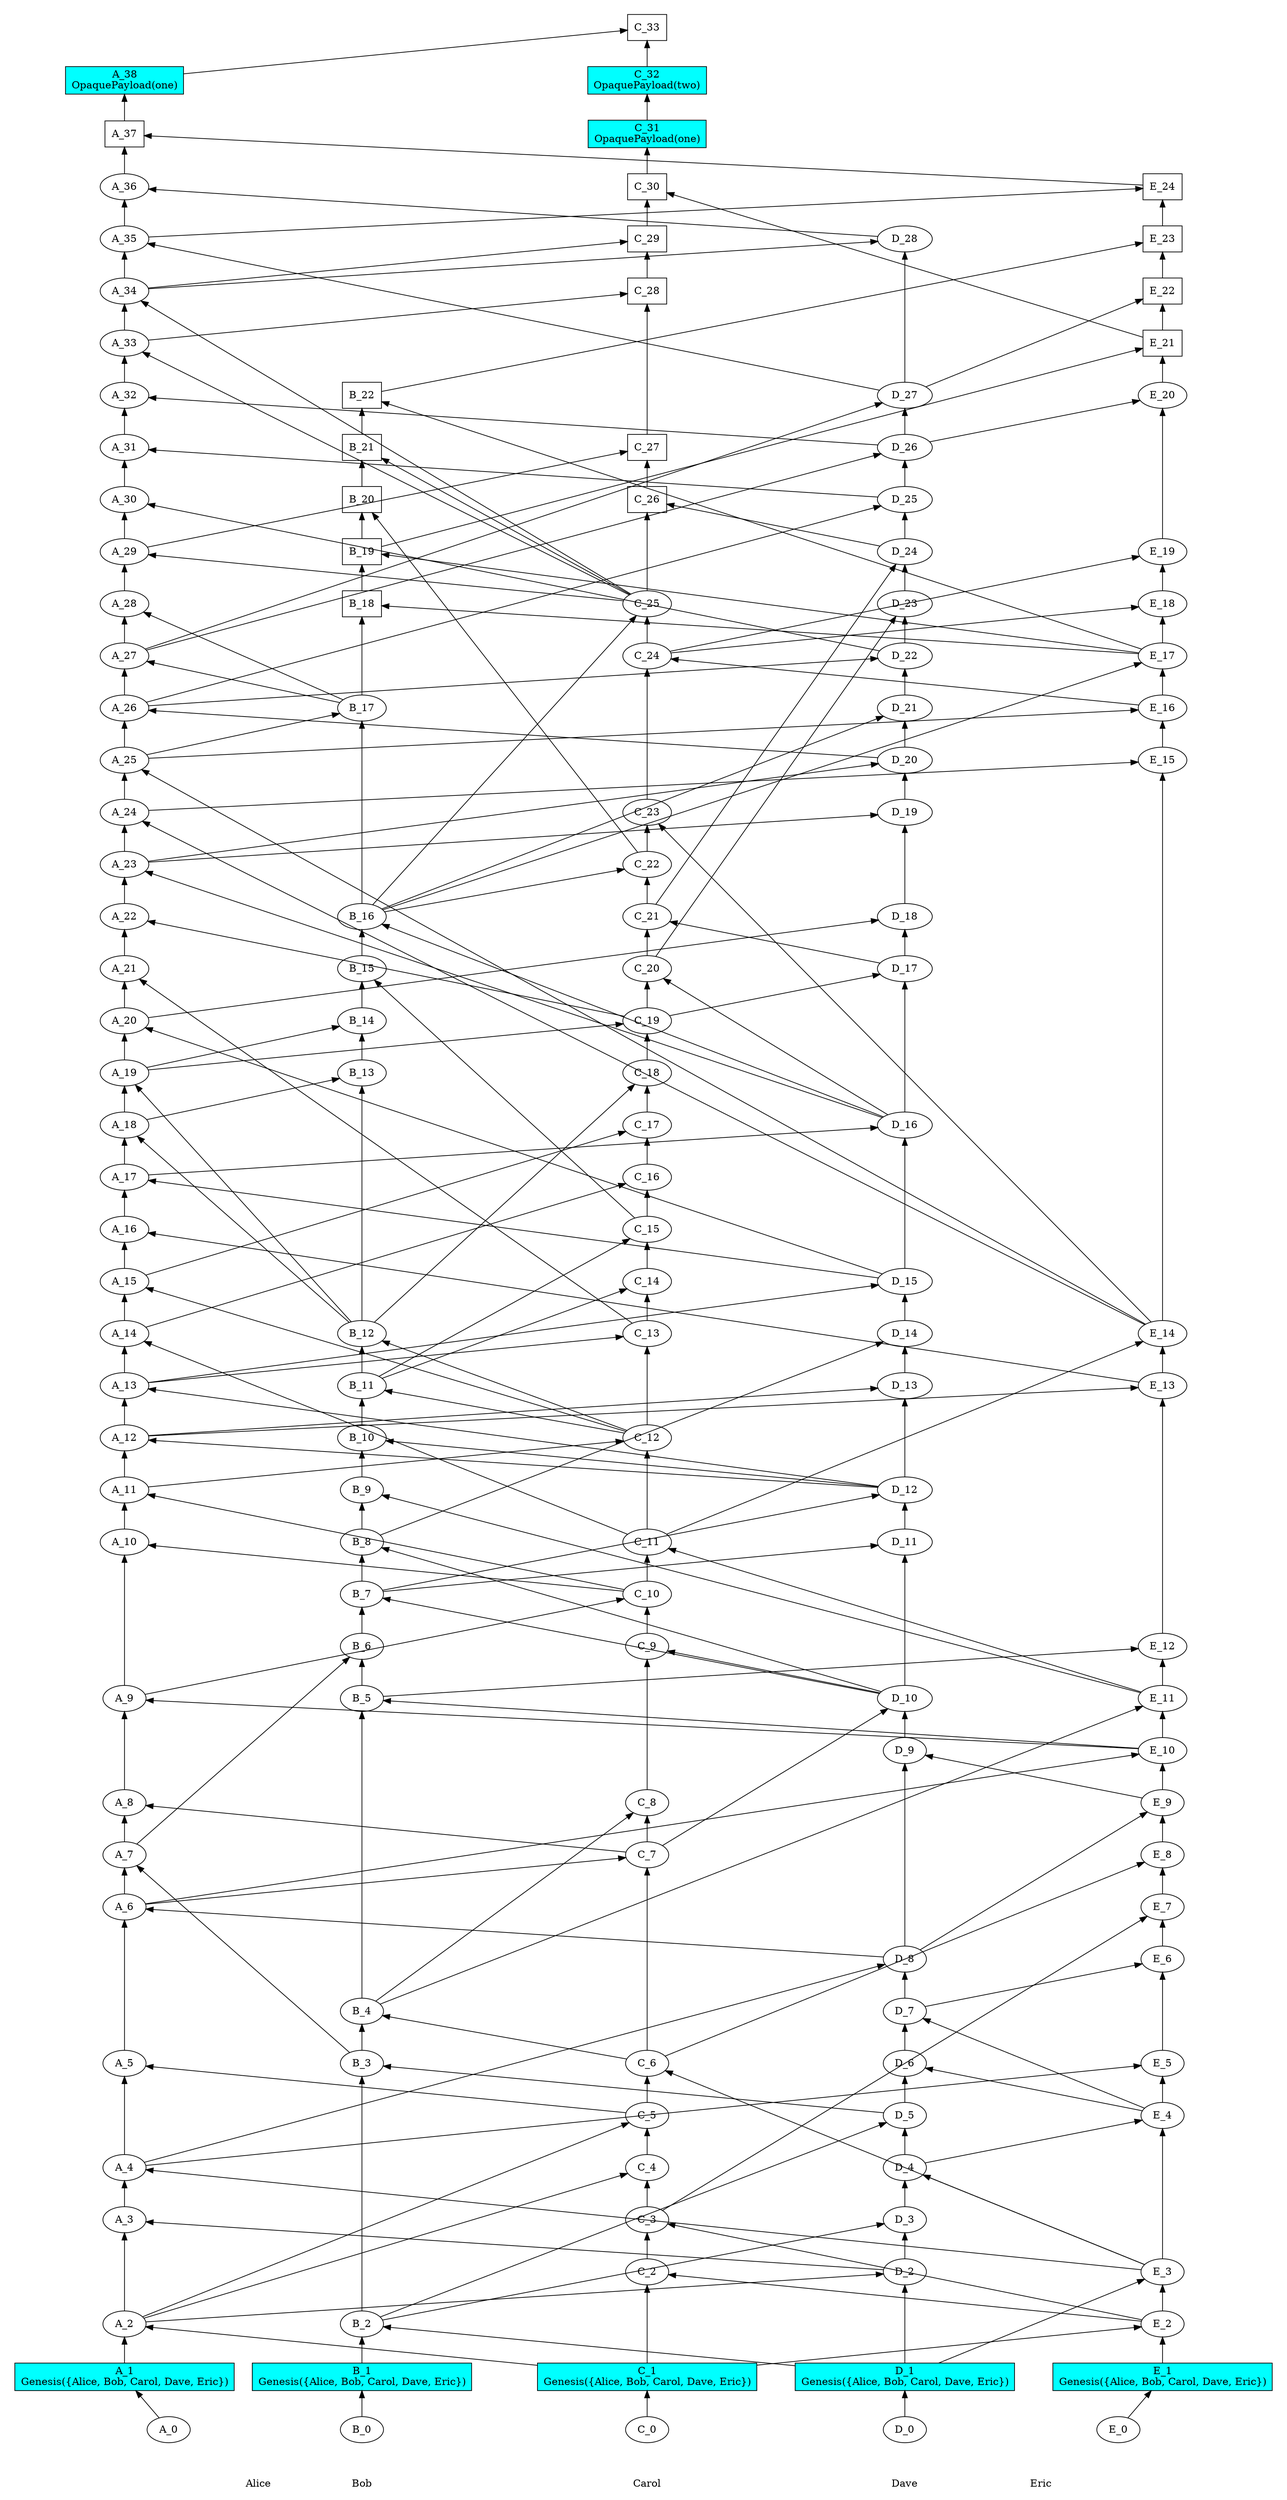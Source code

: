 /// our_id: Carol
/// peer_list: {
///   Alice; PeerState(VOTE|SEND|RECV); peers: {Alice, Bob, Carol, Dave, Eric}
///   Bob; PeerState(VOTE|SEND|RECV); peers: {Alice, Bob, Carol, Dave, Eric}
///   Carol; PeerState(VOTE|SEND|RECV); peers: {}
///   Dave; PeerState(VOTE|SEND|RECV); peers: {Alice, Bob, Carol, Dave, Eric}
///   Eric; PeerState(VOTE|SEND|RECV); peers: {Alice, Bob, Carol, Dave, Eric}
/// }
digraph GossipGraph {
  splines=false
  rankdir=BT

  style=invis
  subgraph cluster_Alice {
    label="Alice"
    "Alice" [style=invis]
    "Alice" -> "A_0" [style=invis]
    "A_0" -> "A_1" [minlen=1]
    "A_1" -> "A_2" [minlen=1]
    "A_2" -> "A_3" [minlen=2]
    "A_3" -> "A_4" [minlen=1]
    "A_4" -> "A_5" [minlen=2]
    "A_5" -> "A_6" [minlen=3]
    "A_6" -> "A_7" [minlen=1]
    "A_7" -> "A_8" [minlen=1]
    "A_8" -> "A_9" [minlen=2]
    "A_9" -> "A_10" [minlen=3]
    "A_10" -> "A_11" [minlen=1]
    "A_11" -> "A_12" [minlen=1]
    "A_12" -> "A_13" [minlen=1]
    "A_13" -> "A_14" [minlen=1]
    "A_14" -> "A_15" [minlen=1]
    "A_15" -> "A_16" [minlen=1]
    "A_16" -> "A_17" [minlen=1]
    "A_17" -> "A_18" [minlen=1]
    "A_18" -> "A_19" [minlen=1]
    "A_19" -> "A_20" [minlen=1]
    "A_20" -> "A_21" [minlen=1]
    "A_21" -> "A_22" [minlen=1]
    "A_22" -> "A_23" [minlen=1]
    "A_23" -> "A_24" [minlen=1]
    "A_24" -> "A_25" [minlen=1]
    "A_25" -> "A_26" [minlen=1]
    "A_26" -> "A_27" [minlen=1]
    "A_27" -> "A_28" [minlen=1]
    "A_28" -> "A_29" [minlen=1]
    "A_29" -> "A_30" [minlen=1]
    "A_30" -> "A_31" [minlen=1]
    "A_31" -> "A_32" [minlen=1]
    "A_32" -> "A_33" [minlen=1]
    "A_33" -> "A_34" [minlen=1]
    "A_34" -> "A_35" [minlen=1]
    "A_35" -> "A_36" [minlen=1]
    "A_36" -> "A_37" [minlen=1]
	"A_37" -> "A_38_0" [minlen=1]
  }
  "C_1" -> "A_2" [constraint=false]
  "D_2" -> "A_3" [constraint=false]
  "E_3" -> "A_4" [constraint=false]
  "C_5" -> "A_5" [constraint=false]
  "D_8" -> "A_6" [constraint=false]
  "B_3" -> "A_7" [constraint=false]
  "C_7" -> "A_8" [constraint=false]
  "E_10" -> "A_9" [constraint=false]
  "C_10" -> "A_10" [constraint=false]
  "C_10" -> "A_11" [constraint=false]
  "D_12" -> "A_12" [constraint=false]
  "D_12" -> "A_13" [constraint=false]
  "C_11" -> "A_14" [constraint=false]
  "C_12" -> "A_15" [constraint=false]
  "E_13" -> "A_16" [constraint=false]
  "D_15" -> "A_17" [constraint=false]
  "B_12" -> "A_18" [constraint=false]
  "B_12" -> "A_19" [constraint=false]
  "D_15" -> "A_20" [constraint=false]
  "C_13" -> "A_21" [constraint=false]
  "C_19" -> "A_22" [constraint=false]
  "D_16" -> "A_23" [constraint=false]
  "E_14" -> "A_24" [constraint=false]
  "E_14" -> "A_25" [constraint=false]
  "D_20" -> "A_26" [constraint=false]
  "B_17" -> "A_27" [constraint=false]
  "B_17" -> "A_28" [constraint=false]
  "C_25" -> "A_29" [constraint=false]
  "D_22" -> "A_30" [constraint=false]
  "D_25" -> "A_31" [constraint=false]
  "D_26" -> "A_32" [constraint=false]
  "C_25" -> "A_33" [constraint=false]
  "C_25" -> "A_34" [constraint=false]
  "D_27" -> "A_35" [constraint=false]
  "D_28" -> "A_36" [constraint=false]
  "E_24" -> "A_37" [constraint=false]

  style=invis
  subgraph cluster_Bob {
    label="Bob"
    "Bob" [style=invis]
    "Bob" -> "B_0" [style=invis]
    "B_0" -> "B_1" [minlen=1]
    "B_1" -> "B_2" [minlen=1]
    "B_2" -> "B_3" [minlen=5]
    "B_3" -> "B_4" [minlen=1]
    "B_4" -> "B_5" [minlen=6]
    "B_5" -> "B_6" [minlen=1]
    "B_6" -> "B_7" [minlen=1]
    "B_7" -> "B_8" [minlen=1]
    "B_8" -> "B_9" [minlen=1]
    "B_9" -> "B_10" [minlen=1]
    "B_10" -> "B_11" [minlen=1]
    "B_11" -> "B_12" [minlen=1]
    "B_12" -> "B_13" [minlen=5]
    "B_13" -> "B_14" [minlen=1]
    "B_14" -> "B_15" [minlen=1]
    "B_15" -> "B_16" [minlen=1]
    "B_16" -> "B_17" [minlen=4]
    "B_17" -> "B_18" [minlen=2]
    "B_18" -> "B_19" [minlen=1]
    "B_19" -> "B_20" [minlen=1]
    "B_20" -> "B_21" [minlen=1]
    "B_21" -> "B_22" [minlen=1]
  }
  "D_1" -> "B_2" [constraint=false]
  "D_5" -> "B_3" [constraint=false]
  "C_6" -> "B_4" [constraint=false]
  "E_10" -> "B_5" [constraint=false]
  "A_7" -> "B_6" [constraint=false]
  "D_10" -> "B_7" [constraint=false]
  "D_10" -> "B_8" [constraint=false]
  "E_11" -> "B_9" [constraint=false]
  "D_12" -> "B_10" [constraint=false]
  "C_12" -> "B_11" [constraint=false]
  "C_12" -> "B_12" [constraint=false]
  "A_18" -> "B_13" [constraint=false]
  "A_19" -> "B_14" [constraint=false]
  "C_15" -> "B_15" [constraint=false]
  "D_16" -> "B_16" [constraint=false]
  "A_25" -> "B_17" [constraint=false]
  "E_17" -> "B_18" [constraint=false]
  "E_17" -> "B_19" [constraint=false]
  "C_22" -> "B_20" [constraint=false]
  "C_25" -> "B_21" [constraint=false]
  "E_17" -> "B_22" [constraint=false]

  style=invis
  subgraph cluster_Carol {
    label="Carol"
    "Carol" [style=invis]
    "Carol" -> "C_0" [style=invis]
    "C_0" -> "C_1" [minlen=1]
    "C_1" -> "C_2" [minlen=2]
    "C_2" -> "C_3" [minlen=1]
    "C_3" -> "C_4" [minlen=1]
    "C_4" -> "C_5" [minlen=1]
    "C_5" -> "C_6" [minlen=1]
    "C_6" -> "C_7" [minlen=4]
    "C_7" -> "C_8" [minlen=1]
    "C_8" -> "C_9" [minlen=3]
    "C_9" -> "C_10" [minlen=1]
    "C_10" -> "C_11" [minlen=1]
    "C_11" -> "C_12" [minlen=2]
    "C_12" -> "C_13" [minlen=2]
    "C_13" -> "C_14" [minlen=1]
    "C_14" -> "C_15" [minlen=1]
    "C_15" -> "C_16" [minlen=1]
    "C_16" -> "C_17" [minlen=1]
    "C_17" -> "C_18" [minlen=1]
    "C_18" -> "C_19" [minlen=1]
    "C_19" -> "C_20" [minlen=1]
    "C_20" -> "C_21" [minlen=1]
    "C_21" -> "C_22" [minlen=1]
    "C_22" -> "C_23" [minlen=1]
    "C_23" -> "C_24" [minlen=3]
    "C_24" -> "C_25" [minlen=1]
    "C_25" -> "C_26" [minlen=2]
    "C_26" -> "C_27" [minlen=1]
    "C_27" -> "C_28" [minlen=3]
    "C_28" -> "C_29" [minlen=1]
    "C_29" -> "C_30" [minlen=1]
    "C_30" -> "C_31" [minlen=1]
    "C_31" -> "C_32" [minlen=1]
    "C_32" -> "C_33" [minlen=1]
  }
  "E_2" -> "C_2" [constraint=false]
  "E_2" -> "C_3" [constraint=false]
  "A_2" -> "C_4" [constraint=false]
  "A_2" -> "C_5" [constraint=false]
  "E_3" -> "C_6" [constraint=false]
  "A_6" -> "C_7" [constraint=false]
  "B_4" -> "C_8" [constraint=false]
  "D_10" -> "C_9" [constraint=false]
  "A_9" -> "C_10" [constraint=false]
  "E_11" -> "C_11" [constraint=false]
  "A_11" -> "C_12" [constraint=false]
  "A_13" -> "C_13" [constraint=false]
  "B_11" -> "C_14" [constraint=false]
  "B_11" -> "C_15" [constraint=false]
  "A_14" -> "C_16" [constraint=false]
  "A_15" -> "C_17" [constraint=false]
  "B_12" -> "C_18" [constraint=false]
  "A_19" -> "C_19" [constraint=false]
  "D_16" -> "C_20" [constraint=false]
  "D_17" -> "C_21" [constraint=false]
  "B_16" -> "C_22" [constraint=false]
  "E_14" -> "C_23" [constraint=false]
  "E_16" -> "C_24" [constraint=false]
  "B_16" -> "C_25" [constraint=false]
  "D_24" -> "C_26" [constraint=false]
  "A_29" -> "C_27" [constraint=false]
  "A_33" -> "C_28" [constraint=false]
  "A_34" -> "C_29" [constraint=false]
  "E_21" -> "C_30" [constraint=false]
  "A_38_0" -> "C_33" [constraint=false]

  style=invis
  subgraph cluster_Dave {
    label="Dave"
    "Dave" [style=invis]
    "Dave" -> "D_0" [style=invis]
    "D_0" -> "D_1" [minlen=1]
    "D_1" -> "D_2" [minlen=2]
    "D_2" -> "D_3" [minlen=1]
    "D_3" -> "D_4" [minlen=1]
    "D_4" -> "D_5" [minlen=1]
    "D_5" -> "D_6" [minlen=1]
    "D_6" -> "D_7" [minlen=1]
    "D_7" -> "D_8" [minlen=1]
    "D_8" -> "D_9" [minlen=4]
    "D_9" -> "D_10" [minlen=1]
    "D_10" -> "D_11" [minlen=3]
    "D_11" -> "D_12" [minlen=1]
    "D_12" -> "D_13" [minlen=2]
    "D_13" -> "D_14" [minlen=1]
    "D_14" -> "D_15" [minlen=1]
    "D_15" -> "D_16" [minlen=3]
    "D_16" -> "D_17" [minlen=3]
    "D_17" -> "D_18" [minlen=1]
    "D_18" -> "D_19" [minlen=2]
    "D_19" -> "D_20" [minlen=1]
    "D_20" -> "D_21" [minlen=1]
    "D_21" -> "D_22" [minlen=1]
    "D_22" -> "D_23" [minlen=1]
    "D_23" -> "D_24" [minlen=1]
    "D_24" -> "D_25" [minlen=1]
    "D_25" -> "D_26" [minlen=1]
    "D_26" -> "D_27" [minlen=1]
    "D_27" -> "D_28" [minlen=3]
  }
  "A_2" -> "D_2" [constraint=false]
  "B_2" -> "D_3" [constraint=false]
  "E_3" -> "D_4" [constraint=false]
  "B_2" -> "D_5" [constraint=false]
  "E_4" -> "D_6" [constraint=false]
  "E_4" -> "D_7" [constraint=false]
  "A_4" -> "D_8" [constraint=false]
  "E_9" -> "D_9" [constraint=false]
  "C_7" -> "D_10" [constraint=false]
  "B_7" -> "D_11" [constraint=false]
  "B_7" -> "D_12" [constraint=false]
  "A_12" -> "D_13" [constraint=false]
  "B_8" -> "D_14" [constraint=false]
  "A_13" -> "D_15" [constraint=false]
  "A_17" -> "D_16" [constraint=false]
  "C_19" -> "D_17" [constraint=false]
  "A_20" -> "D_18" [constraint=false]
  "A_23" -> "D_19" [constraint=false]
  "A_23" -> "D_20" [constraint=false]
  "B_16" -> "D_21" [constraint=false]
  "A_26" -> "D_22" [constraint=false]
  "C_20" -> "D_23" [constraint=false]
  "C_21" -> "D_24" [constraint=false]
  "A_26" -> "D_25" [constraint=false]
  "A_27" -> "D_26" [constraint=false]
  "A_27" -> "D_27" [constraint=false]
  "A_34" -> "D_28" [constraint=false]

  style=invis
  subgraph cluster_Eric {
    label="Eric"
    "Eric" [style=invis]
    "Eric" -> "E_0" [style=invis]
    "E_0" -> "E_1" [minlen=1]
    "E_1" -> "E_2" [minlen=1]
    "E_2" -> "E_3" [minlen=1]
    "E_3" -> "E_4" [minlen=3]
    "E_4" -> "E_5" [minlen=1]
    "E_5" -> "E_6" [minlen=2]
    "E_6" -> "E_7" [minlen=1]
    "E_7" -> "E_8" [minlen=1]
    "E_8" -> "E_9" [minlen=1]
    "E_9" -> "E_10" [minlen=1]
    "E_10" -> "E_11" [minlen=1]
    "E_11" -> "E_12" [minlen=1]
    "E_12" -> "E_13" [minlen=5]
    "E_13" -> "E_14" [minlen=1]
    "E_14" -> "E_15" [minlen=11]
    "E_15" -> "E_16" [minlen=1]
    "E_16" -> "E_17" [minlen=1]
    "E_17" -> "E_18" [minlen=1]
    "E_18" -> "E_19" [minlen=1]
    "E_19" -> "E_20" [minlen=3]
    "E_20" -> "E_21" [minlen=1]
    "E_21" -> "E_22" [minlen=1]
    "E_22" -> "E_23" [minlen=1]
    "E_23" -> "E_24" [minlen=1]
  }
  "C_1" -> "E_2" [constraint=false]
  "D_1" -> "E_3" [constraint=false]
  "D_4" -> "E_4" [constraint=false]
  "A_4" -> "E_5" [constraint=false]
  "D_7" -> "E_6" [constraint=false]
  "C_3" -> "E_7" [constraint=false]
  "C_6" -> "E_8" [constraint=false]
  "D_8" -> "E_9" [constraint=false]
  "A_6" -> "E_10" [constraint=false]
  "B_4" -> "E_11" [constraint=false]
  "B_5" -> "E_12" [constraint=false]
  "A_12" -> "E_13" [constraint=false]
  "C_11" -> "E_14" [constraint=false]
  "A_24" -> "E_15" [constraint=false]
  "A_25" -> "E_16" [constraint=false]
  "B_16" -> "E_17" [constraint=false]
  "C_24" -> "E_18" [constraint=false]
  "C_24" -> "E_19" [constraint=false]
  "D_26" -> "E_20" [constraint=false]
  "B_19" -> "E_21" [constraint=false]
  "D_27" -> "E_22" [constraint=false]
  "B_22" -> "E_23" [constraint=false]
  "A_35" -> "E_24" [constraint=false]

  {
    rank=same
    "Alice" [style=filled, color=white]
    "Bob" [style=filled, color=white]
    "Carol" [style=filled, color=white]
    "Dave" [style=filled, color=white]
    "Eric" [style=filled, color=white]
  }
  "Alice" -> "Bob" -> "Carol" -> "Dave" -> "Eric" [style=invis]

/// ===== details of events =====
  "A_0" [fillcolor=white, label=<<table border="0" cellborder="0" cellpadding="0" cellspacing="0">
<tr><td colspan="6">A_0</td></tr>
</table>>]
/// cause: Initial
/// last_ancestors: {Alice: 0}

  "A_1" [style=filled, fillcolor=cyan, shape=rectangle, label=<<table border="0" cellborder="0" cellpadding="0" cellspacing="0">
<tr><td colspan="6">A_1</td></tr>
<tr><td colspan="6">Genesis({Alice, Bob, Carol, Dave, Eric})</td></tr>
</table>>]
/// cause: Observation(Genesis({Alice, Bob, Carol, Dave, Eric}))
/// last_ancestors: {Alice: 1}

  "A_2" [fillcolor=white, label=<<table border="0" cellborder="0" cellpadding="0" cellspacing="0">
<tr><td colspan="6">A_2</td></tr>
</table>>]
/// cause: Request
/// last_ancestors: {Alice: 2, Carol: 1}

  "A_3" [fillcolor=white, label=<<table border="0" cellborder="0" cellpadding="0" cellspacing="0">
<tr><td colspan="6">A_3</td></tr>
</table>>]
/// cause: Response
/// last_ancestors: {Alice: 3, Carol: 1, Dave: 2}

  "A_4" [fillcolor=white, label=<<table border="0" cellborder="0" cellpadding="0" cellspacing="0">
<tr><td colspan="6">A_4</td></tr>
</table>>]
/// cause: Request
/// last_ancestors: {Alice: 4, Carol: 1, Dave: 2, Eric: 3}

  "A_5" [fillcolor=white, label=<<table border="0" cellborder="0" cellpadding="0" cellspacing="0">
<tr><td colspan="6">A_5</td></tr>
</table>>]
/// cause: Response
/// last_ancestors: {Alice: 5, Carol: 5, Dave: 2, Eric: 3}

  "A_6" [fillcolor=white, label=<<table border="0" cellborder="0" cellpadding="0" cellspacing="0">
<tr><td colspan="6">A_6</td></tr>
</table>>]
/// cause: Response
/// last_ancestors: {Alice: 6, Bob: 2, Carol: 5, Dave: 8, Eric: 4}

  "A_7" [fillcolor=white, label=<<table border="0" cellborder="0" cellpadding="0" cellspacing="0">
<tr><td colspan="6">A_7</td></tr>
</table>>]
/// cause: Request
/// last_ancestors: {Alice: 7, Bob: 3, Carol: 5, Dave: 8, Eric: 4}

  "A_8" [fillcolor=white, label=<<table border="0" cellborder="0" cellpadding="0" cellspacing="0">
<tr><td colspan="6">A_8</td></tr>
</table>>]
/// cause: Response
/// last_ancestors: {Alice: 8, Bob: 3, Carol: 7, Dave: 8, Eric: 4}

  "A_9" [fillcolor=white, label=<<table border="0" cellborder="0" cellpadding="0" cellspacing="0">
<tr><td colspan="6">A_9</td></tr>
</table>>]
/// cause: Response
/// last_ancestors: {Alice: 9, Bob: 3, Carol: 7, Dave: 8, Eric: 10}

  "A_10" [fillcolor=white, label=<<table border="0" cellborder="0" cellpadding="0" cellspacing="0">
<tr><td colspan="6">A_10</td></tr>
</table>>]
/// cause: Response
/// last_ancestors: {Alice: 10, Bob: 4, Carol: 10, Dave: 10, Eric: 10}

  "A_11" [fillcolor=white, label=<<table border="0" cellborder="0" cellpadding="0" cellspacing="0">
<tr><td colspan="6">A_11</td></tr>
</table>>]
/// cause: Request
/// last_ancestors: {Alice: 11, Bob: 4, Carol: 10, Dave: 10, Eric: 10}

  "A_12" [fillcolor=white, label=<<table border="0" cellborder="0" cellpadding="0" cellspacing="0">
<tr><td colspan="6">A_12</td></tr>
</table>>]
/// cause: Request
/// last_ancestors: {Alice: 12, Bob: 7, Carol: 10, Dave: 12, Eric: 10}

  "A_13" [fillcolor=white, label=<<table border="0" cellborder="0" cellpadding="0" cellspacing="0">
<tr><td colspan="6">A_13</td></tr>
</table>>]
/// cause: Request
/// last_ancestors: {Alice: 13, Bob: 7, Carol: 10, Dave: 12, Eric: 10}

  "A_14" [fillcolor=white, label=<<table border="0" cellborder="0" cellpadding="0" cellspacing="0">
<tr><td colspan="6">A_14</td></tr>
</table>>]
/// cause: Request
/// last_ancestors: {Alice: 14, Bob: 7, Carol: 11, Dave: 12, Eric: 11}

  "A_15" [fillcolor=white, label=<<table border="0" cellborder="0" cellpadding="0" cellspacing="0">
<tr><td colspan="6">A_15</td></tr>
</table>>]
/// cause: Request
/// last_ancestors: {Alice: 15, Bob: 7, Carol: 12, Dave: 12, Eric: 11}

  "A_16" [fillcolor=white, label=<<table border="0" cellborder="0" cellpadding="0" cellspacing="0">
<tr><td colspan="6">A_16</td></tr>
</table>>]
/// cause: Response
/// last_ancestors: {Alice: 16, Bob: 7, Carol: 12, Dave: 12, Eric: 13}

  "A_17" [fillcolor=white, label=<<table border="0" cellborder="0" cellpadding="0" cellspacing="0">
<tr><td colspan="6">A_17</td></tr>
</table>>]
/// cause: Request
/// last_ancestors: {Alice: 17, Bob: 8, Carol: 12, Dave: 15, Eric: 13}

  "A_18" [fillcolor=white, label=<<table border="0" cellborder="0" cellpadding="0" cellspacing="0">
<tr><td colspan="6">A_18</td></tr>
</table>>]
/// cause: Request
/// last_ancestors: {Alice: 18, Bob: 12, Carol: 12, Dave: 15, Eric: 13}

  "A_19" [fillcolor=white, label=<<table border="0" cellborder="0" cellpadding="0" cellspacing="0">
<tr><td colspan="6">A_19</td></tr>
</table>>]
/// cause: Request
/// last_ancestors: {Alice: 19, Bob: 12, Carol: 12, Dave: 15, Eric: 13}

  "A_20" [fillcolor=white, label=<<table border="0" cellborder="0" cellpadding="0" cellspacing="0">
<tr><td colspan="6">A_20</td></tr>
</table>>]
/// cause: Request
/// last_ancestors: {Alice: 20, Bob: 12, Carol: 12, Dave: 15, Eric: 13}

  "A_21" [fillcolor=white, label=<<table border="0" cellborder="0" cellpadding="0" cellspacing="0">
<tr><td colspan="6">A_21</td></tr>
</table>>]
/// cause: Response
/// last_ancestors: {Alice: 21, Bob: 12, Carol: 13, Dave: 15, Eric: 13}

  "A_22" [fillcolor=white, label=<<table border="0" cellborder="0" cellpadding="0" cellspacing="0">
<tr><td colspan="6">A_22</td></tr>
</table>>]
/// cause: Response
/// last_ancestors: {Alice: 22, Bob: 12, Carol: 19, Dave: 15, Eric: 13}

  "A_23" [fillcolor=white, label=<<table border="0" cellborder="0" cellpadding="0" cellspacing="0">
<tr><td colspan="6">A_23</td></tr>
</table>>]
/// cause: Request
/// last_ancestors: {Alice: 23, Bob: 12, Carol: 19, Dave: 16, Eric: 13}

  "A_24" [fillcolor=white, label=<<table border="0" cellborder="0" cellpadding="0" cellspacing="0">
<tr><td colspan="6">A_24</td></tr>
</table>>]
/// cause: Request
/// last_ancestors: {Alice: 24, Bob: 12, Carol: 19, Dave: 16, Eric: 14}

  "A_25" [fillcolor=white, label=<<table border="0" cellborder="0" cellpadding="0" cellspacing="0">
<tr><td colspan="6">A_25</td></tr>
</table>>]
/// cause: Request
/// last_ancestors: {Alice: 25, Bob: 12, Carol: 19, Dave: 16, Eric: 14}

  "A_26" [fillcolor=white, label=<<table border="0" cellborder="0" cellpadding="0" cellspacing="0">
<tr><td colspan="6">A_26</td></tr>
</table>>]
/// cause: Response
/// last_ancestors: {Alice: 26, Bob: 12, Carol: 19, Dave: 20, Eric: 14}

  "A_27" [fillcolor=white, label=<<table border="0" cellborder="0" cellpadding="0" cellspacing="0">
<tr><td colspan="6">A_27</td></tr>
</table>>]
/// cause: Response
/// last_ancestors: {Alice: 27, Bob: 17, Carol: 19, Dave: 20, Eric: 14}

  "A_28" [fillcolor=white, label=<<table border="0" cellborder="0" cellpadding="0" cellspacing="0">
<tr><td colspan="6">A_28</td></tr>
</table>>]
/// cause: Request
/// last_ancestors: {Alice: 28, Bob: 17, Carol: 19, Dave: 20, Eric: 14}

  "A_29" [fillcolor=white, label=<<table border="0" cellborder="0" cellpadding="0" cellspacing="0">
<tr><td colspan="6">A_29</td></tr>
</table>>]
/// cause: Request
/// last_ancestors: {Alice: 29, Bob: 17, Carol: 25, Dave: 20, Eric: 16}

  "A_30" [fillcolor=white, label=<<table border="0" cellborder="0" cellpadding="0" cellspacing="0">
<tr><td colspan="6">A_30</td></tr>
</table>>]
/// cause: Response
/// last_ancestors: {Alice: 30, Bob: 17, Carol: 25, Dave: 22, Eric: 16}

  "A_31" [fillcolor=white, label=<<table border="0" cellborder="0" cellpadding="0" cellspacing="0">
<tr><td colspan="6">A_31</td></tr>
</table>>]
/// cause: Response
/// last_ancestors: {Alice: 31, Bob: 17, Carol: 25, Dave: 25, Eric: 16}

  "A_32" [fillcolor=white, label=<<table border="0" cellborder="0" cellpadding="0" cellspacing="0">
<tr><td colspan="6">A_32</td></tr>
</table>>]
/// cause: Response
/// last_ancestors: {Alice: 32, Bob: 17, Carol: 25, Dave: 26, Eric: 16}

  "A_33" [fillcolor=white, label=<<table border="0" cellborder="0" cellpadding="0" cellspacing="0">
<tr><td colspan="6">A_33</td></tr>
</table>>]
/// cause: Request
/// last_ancestors: {Alice: 33, Bob: 17, Carol: 25, Dave: 26, Eric: 16}

  "A_34" [fillcolor=white, label=<<table border="0" cellborder="0" cellpadding="0" cellspacing="0">
<tr><td colspan="6">A_34</td></tr>
</table>>]
/// cause: Request
/// last_ancestors: {Alice: 34, Bob: 17, Carol: 25, Dave: 26, Eric: 16}

  "A_35" [fillcolor=white, label=<<table border="0" cellborder="0" cellpadding="0" cellspacing="0">
<tr><td colspan="6">A_35</td></tr>
</table>>]
/// cause: Response
/// last_ancestors: {Alice: 35, Bob: 17, Carol: 25, Dave: 27, Eric: 16}

  "A_36" [fillcolor=white, label=<<table border="0" cellborder="0" cellpadding="0" cellspacing="0">
<tr><td colspan="6">A_36</td></tr>
</table>>]
/// cause: Response
/// last_ancestors: {Alice: 36, Bob: 17, Carol: 25, Dave: 28, Eric: 16}

  "A_37" [fillcolor=white, shape=rectangle, label=<<table border="0" cellborder="0" cellpadding="0" cellspacing="0">
<tr><td colspan="6">A_37</td></tr>
</table>>]
/// cause: Response
/// last_ancestors: {Alice: 37, Bob: 22, Carol: 25, Dave: 28, Eric: 24}

  "A_38_0" [style=filled, fillcolor=cyan, shape=rectangle, label=<<table border="0" cellborder="0" cellpadding="0" cellspacing="0">
<tr><td colspan="6">A_38</td></tr>
<tr><td colspan="6">OpaquePayload(one)</td></tr>
</table>>]
/// cause: Observation(OpaquePayload(one))
/// last_ancestors: {Alice: 38, Bob: 22, Carol: 25, Dave: 28, Eric: 24}

  "B_0" [fillcolor=white, label=<<table border="0" cellborder="0" cellpadding="0" cellspacing="0">
<tr><td colspan="6">B_0</td></tr>
</table>>]
/// cause: Initial
/// last_ancestors: {Bob: 0}

  "B_1" [style=filled, fillcolor=cyan, shape=rectangle, label=<<table border="0" cellborder="0" cellpadding="0" cellspacing="0">
<tr><td colspan="6">B_1</td></tr>
<tr><td colspan="6">Genesis({Alice, Bob, Carol, Dave, Eric})</td></tr>
</table>>]
/// cause: Observation(Genesis({Alice, Bob, Carol, Dave, Eric}))
/// last_ancestors: {Bob: 1}

  "B_2" [fillcolor=white, label=<<table border="0" cellborder="0" cellpadding="0" cellspacing="0">
<tr><td colspan="6">B_2</td></tr>
</table>>]
/// cause: Request
/// last_ancestors: {Bob: 2, Dave: 1}

  "B_3" [fillcolor=white, label=<<table border="0" cellborder="0" cellpadding="0" cellspacing="0">
<tr><td colspan="6">B_3</td></tr>
</table>>]
/// cause: Response
/// last_ancestors: {Alice: 2, Bob: 3, Carol: 1, Dave: 5, Eric: 3}

  "B_4" [fillcolor=white, label=<<table border="0" cellborder="0" cellpadding="0" cellspacing="0">
<tr><td colspan="6">B_4</td></tr>
</table>>]
/// cause: Request
/// last_ancestors: {Alice: 2, Bob: 4, Carol: 6, Dave: 5, Eric: 3}

  "B_5" [fillcolor=white, label=<<table border="0" cellborder="0" cellpadding="0" cellspacing="0">
<tr><td colspan="6">B_5</td></tr>
</table>>]
/// cause: Request
/// last_ancestors: {Alice: 6, Bob: 5, Carol: 6, Dave: 8, Eric: 10}

  "B_6" [fillcolor=white, label=<<table border="0" cellborder="0" cellpadding="0" cellspacing="0">
<tr><td colspan="6">B_6</td></tr>
</table>>]
/// cause: Response
/// last_ancestors: {Alice: 7, Bob: 6, Carol: 6, Dave: 8, Eric: 10}

  "B_7" [fillcolor=white, label=<<table border="0" cellborder="0" cellpadding="0" cellspacing="0">
<tr><td colspan="6">B_7</td></tr>
</table>>]
/// cause: Request
/// last_ancestors: {Alice: 7, Bob: 7, Carol: 7, Dave: 10, Eric: 10}

  "B_8" [fillcolor=white, label=<<table border="0" cellborder="0" cellpadding="0" cellspacing="0">
<tr><td colspan="6">B_8</td></tr>
</table>>]
/// cause: Request
/// last_ancestors: {Alice: 7, Bob: 8, Carol: 7, Dave: 10, Eric: 10}

  "B_9" [fillcolor=white, label=<<table border="0" cellborder="0" cellpadding="0" cellspacing="0">
<tr><td colspan="6">B_9</td></tr>
</table>>]
/// cause: Response
/// last_ancestors: {Alice: 7, Bob: 9, Carol: 7, Dave: 10, Eric: 11}

  "B_10" [fillcolor=white, label=<<table border="0" cellborder="0" cellpadding="0" cellspacing="0">
<tr><td colspan="6">B_10</td></tr>
</table>>]
/// cause: Response
/// last_ancestors: {Alice: 7, Bob: 10, Carol: 7, Dave: 12, Eric: 11}

  "B_11" [fillcolor=white, label=<<table border="0" cellborder="0" cellpadding="0" cellspacing="0">
<tr><td colspan="6">B_11</td></tr>
</table>>]
/// cause: Request
/// last_ancestors: {Alice: 11, Bob: 11, Carol: 12, Dave: 12, Eric: 11}

  "B_12" [fillcolor=white, label=<<table border="0" cellborder="0" cellpadding="0" cellspacing="0">
<tr><td colspan="6">B_12</td></tr>
</table>>]
/// cause: Request
/// last_ancestors: {Alice: 11, Bob: 12, Carol: 12, Dave: 12, Eric: 11}

  "B_13" [fillcolor=white, label=<<table border="0" cellborder="0" cellpadding="0" cellspacing="0">
<tr><td colspan="6">B_13</td></tr>
</table>>]
/// cause: Response
/// last_ancestors: {Alice: 18, Bob: 13, Carol: 12, Dave: 15, Eric: 13}

  "B_14" [fillcolor=white, label=<<table border="0" cellborder="0" cellpadding="0" cellspacing="0">
<tr><td colspan="6">B_14</td></tr>
</table>>]
/// cause: Response
/// last_ancestors: {Alice: 19, Bob: 14, Carol: 12, Dave: 15, Eric: 13}

  "B_15" [fillcolor=white, label=<<table border="0" cellborder="0" cellpadding="0" cellspacing="0">
<tr><td colspan="6">B_15</td></tr>
</table>>]
/// cause: Response
/// last_ancestors: {Alice: 19, Bob: 15, Carol: 15, Dave: 15, Eric: 13}

  "B_16" [fillcolor=white, label=<<table border="0" cellborder="0" cellpadding="0" cellspacing="0">
<tr><td colspan="6">B_16</td></tr>
</table>>]
/// cause: Request
/// last_ancestors: {Alice: 19, Bob: 16, Carol: 15, Dave: 16, Eric: 13}

  "B_17" [fillcolor=white, label=<<table border="0" cellborder="0" cellpadding="0" cellspacing="0">
<tr><td colspan="6">B_17</td></tr>
</table>>]
/// cause: Request
/// last_ancestors: {Alice: 25, Bob: 17, Carol: 19, Dave: 16, Eric: 14}

  "B_18" [fillcolor=white, shape=rectangle, label=<<table border="0" cellborder="0" cellpadding="0" cellspacing="0">
<tr><td colspan="6">B_18</td></tr>
</table>>]
/// cause: Response
/// last_ancestors: {Alice: 25, Bob: 18, Carol: 19, Dave: 16, Eric: 17}

  "B_19" [fillcolor=white, shape=rectangle, label=<<table border="0" cellborder="0" cellpadding="0" cellspacing="0">
<tr><td colspan="6">B_19</td></tr>
</table>>]
/// cause: Request
/// last_ancestors: {Alice: 25, Bob: 19, Carol: 19, Dave: 16, Eric: 17}

  "B_20" [fillcolor=white, shape=rectangle, label=<<table border="0" cellborder="0" cellpadding="0" cellspacing="0">
<tr><td colspan="6">B_20</td></tr>
</table>>]
/// cause: Response
/// last_ancestors: {Alice: 25, Bob: 20, Carol: 22, Dave: 17, Eric: 17}

  "B_21" [fillcolor=white, shape=rectangle, label=<<table border="0" cellborder="0" cellpadding="0" cellspacing="0">
<tr><td colspan="6">B_21</td></tr>
</table>>]
/// cause: Response
/// last_ancestors: {Alice: 25, Bob: 21, Carol: 25, Dave: 17, Eric: 17}

  "B_22" [fillcolor=white, shape=rectangle, label=<<table border="0" cellborder="0" cellpadding="0" cellspacing="0">
<tr><td colspan="6">B_22</td></tr>
</table>>]
/// cause: Request
/// last_ancestors: {Alice: 25, Bob: 22, Carol: 25, Dave: 17, Eric: 17}

  "C_0" [fillcolor=white, label=<<table border="0" cellborder="0" cellpadding="0" cellspacing="0">
<tr><td colspan="6">C_0</td></tr>
</table>>]
/// cause: Initial
/// last_ancestors: {Carol: 0}

  "C_1" [style=filled, fillcolor=cyan, shape=rectangle, label=<<table border="0" cellborder="0" cellpadding="0" cellspacing="0">
<tr><td colspan="6">C_1</td></tr>
<tr><td colspan="6">Genesis({Alice, Bob, Carol, Dave, Eric})</td></tr>
</table>>]
/// cause: Observation(Genesis({Alice, Bob, Carol, Dave, Eric}))
/// last_ancestors: {Carol: 1}

  "C_2" [fillcolor=white, label=<<table border="0" cellborder="0" cellpadding="0" cellspacing="0">
<tr><td colspan="6">C_2</td></tr>
</table>>]
/// cause: Response
/// last_ancestors: {Carol: 2, Eric: 2}

  "C_3" [fillcolor=white, label=<<table border="0" cellborder="0" cellpadding="0" cellspacing="0">
<tr><td colspan="6">C_3</td></tr>
</table>>]
/// cause: Request
/// last_ancestors: {Carol: 3, Eric: 2}

  "C_4" [fillcolor=white, label=<<table border="0" cellborder="0" cellpadding="0" cellspacing="0">
<tr><td colspan="6">C_4</td></tr>
</table>>]
/// cause: Response
/// last_ancestors: {Alice: 2, Carol: 4, Eric: 2}

  "C_5" [fillcolor=white, label=<<table border="0" cellborder="0" cellpadding="0" cellspacing="0">
<tr><td colspan="6">C_5</td></tr>
</table>>]
/// cause: Request
/// last_ancestors: {Alice: 2, Carol: 5, Eric: 2}

  "C_6" [fillcolor=white, label=<<table border="0" cellborder="0" cellpadding="0" cellspacing="0">
<tr><td colspan="6">C_6</td></tr>
</table>>]
/// cause: Request
/// last_ancestors: {Alice: 2, Carol: 6, Dave: 1, Eric: 3}

  "C_7" [fillcolor=white, label=<<table border="0" cellborder="0" cellpadding="0" cellspacing="0">
<tr><td colspan="6">C_7</td></tr>
</table>>]
/// cause: Request
/// last_ancestors: {Alice: 6, Bob: 2, Carol: 7, Dave: 8, Eric: 4}

  "C_8" [fillcolor=white, label=<<table border="0" cellborder="0" cellpadding="0" cellspacing="0">
<tr><td colspan="6">C_8</td></tr>
</table>>]
/// cause: Response
/// last_ancestors: {Alice: 6, Bob: 4, Carol: 8, Dave: 8, Eric: 4}

  "C_9" [fillcolor=white, label=<<table border="0" cellborder="0" cellpadding="0" cellspacing="0">
<tr><td colspan="6">C_9</td></tr>
</table>>]
/// cause: Response
/// last_ancestors: {Alice: 6, Bob: 4, Carol: 9, Dave: 10, Eric: 9}

  "C_10" [fillcolor=white, label=<<table border="0" cellborder="0" cellpadding="0" cellspacing="0">
<tr><td colspan="6">C_10</td></tr>
</table>>]
/// cause: Request
/// last_ancestors: {Alice: 9, Bob: 4, Carol: 10, Dave: 10, Eric: 10}

  "C_11" [fillcolor=white, label=<<table border="0" cellborder="0" cellpadding="0" cellspacing="0">
<tr><td colspan="6">C_11</td></tr>
</table>>]
/// cause: Request
/// last_ancestors: {Alice: 9, Bob: 4, Carol: 11, Dave: 10, Eric: 11}

  "C_12" [fillcolor=white, label=<<table border="0" cellborder="0" cellpadding="0" cellspacing="0">
<tr><td colspan="6">C_12</td></tr>
</table>>]
/// cause: Response
/// last_ancestors: {Alice: 11, Bob: 4, Carol: 12, Dave: 10, Eric: 11}

  "C_13" [fillcolor=white, label=<<table border="0" cellborder="0" cellpadding="0" cellspacing="0">
<tr><td colspan="6">C_13</td></tr>
</table>>]
/// cause: Request
/// last_ancestors: {Alice: 13, Bob: 7, Carol: 13, Dave: 12, Eric: 11}

  "C_14" [fillcolor=white, label=<<table border="0" cellborder="0" cellpadding="0" cellspacing="0">
<tr><td colspan="6">C_14</td></tr>
</table>>]
/// cause: Response
/// last_ancestors: {Alice: 13, Bob: 11, Carol: 14, Dave: 12, Eric: 11}

  "C_15" [fillcolor=white, label=<<table border="0" cellborder="0" cellpadding="0" cellspacing="0">
<tr><td colspan="6">C_15</td></tr>
</table>>]
/// cause: Request
/// last_ancestors: {Alice: 13, Bob: 11, Carol: 15, Dave: 12, Eric: 11}

  "C_16" [fillcolor=white, label=<<table border="0" cellborder="0" cellpadding="0" cellspacing="0">
<tr><td colspan="6">C_16</td></tr>
</table>>]
/// cause: Response
/// last_ancestors: {Alice: 14, Bob: 11, Carol: 16, Dave: 12, Eric: 11}

  "C_17" [fillcolor=white, label=<<table border="0" cellborder="0" cellpadding="0" cellspacing="0">
<tr><td colspan="6">C_17</td></tr>
</table>>]
/// cause: Response
/// last_ancestors: {Alice: 15, Bob: 11, Carol: 17, Dave: 12, Eric: 11}

  "C_18" [fillcolor=white, label=<<table border="0" cellborder="0" cellpadding="0" cellspacing="0">
<tr><td colspan="6">C_18</td></tr>
</table>>]
/// cause: Response
/// last_ancestors: {Alice: 15, Bob: 12, Carol: 18, Dave: 12, Eric: 11}

  "C_19" [fillcolor=white, label=<<table border="0" cellborder="0" cellpadding="0" cellspacing="0">
<tr><td colspan="6">C_19</td></tr>
</table>>]
/// cause: Request
/// last_ancestors: {Alice: 19, Bob: 12, Carol: 19, Dave: 15, Eric: 13}

  "C_20" [fillcolor=white, label=<<table border="0" cellborder="0" cellpadding="0" cellspacing="0">
<tr><td colspan="6">C_20</td></tr>
</table>>]
/// cause: Request
/// last_ancestors: {Alice: 19, Bob: 12, Carol: 20, Dave: 16, Eric: 13}

  "C_21" [fillcolor=white, label=<<table border="0" cellborder="0" cellpadding="0" cellspacing="0">
<tr><td colspan="6">C_21</td></tr>
</table>>]
/// cause: Response
/// last_ancestors: {Alice: 19, Bob: 12, Carol: 21, Dave: 17, Eric: 13}

  "C_22" [fillcolor=white, label=<<table border="0" cellborder="0" cellpadding="0" cellspacing="0">
<tr><td colspan="6">C_22</td></tr>
</table>>]
/// cause: Request
/// last_ancestors: {Alice: 19, Bob: 16, Carol: 22, Dave: 17, Eric: 13}

  "C_23" [fillcolor=white, label=<<table border="0" cellborder="0" cellpadding="0" cellspacing="0">
<tr><td colspan="6">C_23</td></tr>
</table>>]
/// cause: Request
/// last_ancestors: {Alice: 19, Bob: 16, Carol: 23, Dave: 17, Eric: 14}

  "C_24" [fillcolor=white, label=<<table border="0" cellborder="0" cellpadding="0" cellspacing="0">
<tr><td colspan="6">C_24</td></tr>
</table>>]
/// cause: Request
/// last_ancestors: {Alice: 25, Bob: 16, Carol: 24, Dave: 17, Eric: 16}

  "C_25" [fillcolor=white, label=<<table border="0" cellborder="0" cellpadding="0" cellspacing="0">
<tr><td colspan="6">C_25</td></tr>
</table>>]
/// cause: Request
/// last_ancestors: {Alice: 25, Bob: 16, Carol: 25, Dave: 17, Eric: 16}

  "C_26" [fillcolor=white, shape=rectangle, label=<<table border="0" cellborder="0" cellpadding="0" cellspacing="0">
<tr><td colspan="6">C_26</td></tr>
</table>>]
/// cause: Response
/// last_ancestors: {Alice: 26, Bob: 16, Carol: 26, Dave: 24, Eric: 16}

  "C_27" [fillcolor=white, shape=rectangle, label=<<table border="0" cellborder="0" cellpadding="0" cellspacing="0">
<tr><td colspan="6">C_27</td></tr>
</table>>]
/// cause: Response
/// last_ancestors: {Alice: 29, Bob: 17, Carol: 27, Dave: 24, Eric: 16}

  "C_28" [fillcolor=white, shape=rectangle, label=<<table border="0" cellborder="0" cellpadding="0" cellspacing="0">
<tr><td colspan="6">C_28</td></tr>
</table>>]
/// cause: Response
/// last_ancestors: {Alice: 33, Bob: 17, Carol: 28, Dave: 26, Eric: 16}

  "C_29" [fillcolor=white, shape=rectangle, label=<<table border="0" cellborder="0" cellpadding="0" cellspacing="0">
<tr><td colspan="6">C_29</td></tr>
</table>>]
/// cause: Response
/// last_ancestors: {Alice: 34, Bob: 17, Carol: 29, Dave: 26, Eric: 16}

  "C_30" [fillcolor=white, shape=rectangle, label=<<table border="0" cellborder="0" cellpadding="0" cellspacing="0">
<tr><td colspan="6">C_30</td></tr>
</table>>]
/// cause: Request
/// last_ancestors: {Alice: 34, Bob: 19, Carol: 30, Dave: 26, Eric: 21}

  "C_31" [style=filled, fillcolor=cyan, shape=rectangle, label=<<table border="0" cellborder="0" cellpadding="0" cellspacing="0">
<tr><td colspan="6">C_31</td></tr>
<tr><td colspan="6">OpaquePayload(one)</td></tr>
</table>>]
/// cause: Observation(OpaquePayload(one))
/// last_ancestors: {Alice: 34, Bob: 19, Carol: 31, Dave: 26, Eric: 21}

  "C_32" [style=filled, fillcolor=cyan, shape=rectangle, label=<<table border="0" cellborder="0" cellpadding="0" cellspacing="0">
<tr><td colspan="6">C_32</td></tr>
<tr><td colspan="6">OpaquePayload(two)</td></tr>
</table>>]
/// cause: Observation(OpaquePayload(two))
/// last_ancestors: {Alice: 34, Bob: 19, Carol: 32, Dave: 26, Eric: 21}

  "C_33" [fillcolor=white, shape=rectangle, label=<<table border="0" cellborder="0" cellpadding="0" cellspacing="0">
<tr><td colspan="6">C_33</td></tr>
</table>>]
/// cause: Request
/// last_ancestors: {Alice: 38, Bob: 22, Carol: 33, Dave: 28, Eric: 24}

  "D_0" [fillcolor=white, label=<<table border="0" cellborder="0" cellpadding="0" cellspacing="0">
<tr><td colspan="6">D_0</td></tr>
</table>>]
/// cause: Initial
/// last_ancestors: {Dave: 0}

  "D_1" [style=filled, fillcolor=cyan, shape=rectangle, label=<<table border="0" cellborder="0" cellpadding="0" cellspacing="0">
<tr><td colspan="6">D_1</td></tr>
<tr><td colspan="6">Genesis({Alice, Bob, Carol, Dave, Eric})</td></tr>
</table>>]
/// cause: Observation(Genesis({Alice, Bob, Carol, Dave, Eric}))
/// last_ancestors: {Dave: 1}

  "D_2" [fillcolor=white, label=<<table border="0" cellborder="0" cellpadding="0" cellspacing="0">
<tr><td colspan="6">D_2</td></tr>
</table>>]
/// cause: Request
/// last_ancestors: {Alice: 2, Carol: 1, Dave: 2}

  "D_3" [fillcolor=white, label=<<table border="0" cellborder="0" cellpadding="0" cellspacing="0">
<tr><td colspan="6">D_3</td></tr>
</table>>]
/// cause: Response
/// last_ancestors: {Alice: 2, Bob: 2, Carol: 1, Dave: 3}

  "D_4" [fillcolor=white, label=<<table border="0" cellborder="0" cellpadding="0" cellspacing="0">
<tr><td colspan="6">D_4</td></tr>
</table>>]
/// cause: Response
/// last_ancestors: {Alice: 2, Bob: 2, Carol: 1, Dave: 4, Eric: 3}

  "D_5" [fillcolor=white, label=<<table border="0" cellborder="0" cellpadding="0" cellspacing="0">
<tr><td colspan="6">D_5</td></tr>
</table>>]
/// cause: Request
/// last_ancestors: {Alice: 2, Bob: 2, Carol: 1, Dave: 5, Eric: 3}

  "D_6" [fillcolor=white, label=<<table border="0" cellborder="0" cellpadding="0" cellspacing="0">
<tr><td colspan="6">D_6</td></tr>
</table>>]
/// cause: Response
/// last_ancestors: {Alice: 2, Bob: 2, Carol: 1, Dave: 6, Eric: 4}

  "D_7" [fillcolor=white, label=<<table border="0" cellborder="0" cellpadding="0" cellspacing="0">
<tr><td colspan="6">D_7</td></tr>
</table>>]
/// cause: Request
/// last_ancestors: {Alice: 2, Bob: 2, Carol: 1, Dave: 7, Eric: 4}

  "D_8" [fillcolor=white, label=<<table border="0" cellborder="0" cellpadding="0" cellspacing="0">
<tr><td colspan="6">D_8</td></tr>
</table>>]
/// cause: Request
/// last_ancestors: {Alice: 4, Bob: 2, Carol: 1, Dave: 8, Eric: 4}

  "D_9" [fillcolor=white, label=<<table border="0" cellborder="0" cellpadding="0" cellspacing="0">
<tr><td colspan="6">D_9</td></tr>
</table>>]
/// cause: Response
/// last_ancestors: {Alice: 4, Bob: 2, Carol: 6, Dave: 9, Eric: 9}

  "D_10" [fillcolor=white, label=<<table border="0" cellborder="0" cellpadding="0" cellspacing="0">
<tr><td colspan="6">D_10</td></tr>
</table>>]
/// cause: Request
/// last_ancestors: {Alice: 6, Bob: 2, Carol: 7, Dave: 10, Eric: 9}

  "D_11" [fillcolor=white, label=<<table border="0" cellborder="0" cellpadding="0" cellspacing="0">
<tr><td colspan="6">D_11</td></tr>
</table>>]
/// cause: Response
/// last_ancestors: {Alice: 7, Bob: 7, Carol: 7, Dave: 11, Eric: 10}

  "D_12" [fillcolor=white, label=<<table border="0" cellborder="0" cellpadding="0" cellspacing="0">
<tr><td colspan="6">D_12</td></tr>
</table>>]
/// cause: Request
/// last_ancestors: {Alice: 7, Bob: 7, Carol: 7, Dave: 12, Eric: 10}

  "D_13" [fillcolor=white, label=<<table border="0" cellborder="0" cellpadding="0" cellspacing="0">
<tr><td colspan="6">D_13</td></tr>
</table>>]
/// cause: Response
/// last_ancestors: {Alice: 12, Bob: 7, Carol: 10, Dave: 13, Eric: 10}

  "D_14" [fillcolor=white, label=<<table border="0" cellborder="0" cellpadding="0" cellspacing="0">
<tr><td colspan="6">D_14</td></tr>
</table>>]
/// cause: Response
/// last_ancestors: {Alice: 12, Bob: 8, Carol: 10, Dave: 14, Eric: 10}

  "D_15" [fillcolor=white, label=<<table border="0" cellborder="0" cellpadding="0" cellspacing="0">
<tr><td colspan="6">D_15</td></tr>
</table>>]
/// cause: Response
/// last_ancestors: {Alice: 13, Bob: 8, Carol: 10, Dave: 15, Eric: 10}

  "D_16" [fillcolor=white, label=<<table border="0" cellborder="0" cellpadding="0" cellspacing="0">
<tr><td colspan="6">D_16</td></tr>
</table>>]
/// cause: Response
/// last_ancestors: {Alice: 17, Bob: 8, Carol: 12, Dave: 16, Eric: 13}

  "D_17" [fillcolor=white, label=<<table border="0" cellborder="0" cellpadding="0" cellspacing="0">
<tr><td colspan="6">D_17</td></tr>
</table>>]
/// cause: Request
/// last_ancestors: {Alice: 19, Bob: 12, Carol: 19, Dave: 17, Eric: 13}

  "D_18" [fillcolor=white, label=<<table border="0" cellborder="0" cellpadding="0" cellspacing="0">
<tr><td colspan="6">D_18</td></tr>
</table>>]
/// cause: Response
/// last_ancestors: {Alice: 20, Bob: 12, Carol: 19, Dave: 18, Eric: 13}

  "D_19" [fillcolor=white, label=<<table border="0" cellborder="0" cellpadding="0" cellspacing="0">
<tr><td colspan="6">D_19</td></tr>
</table>>]
/// cause: Response
/// last_ancestors: {Alice: 23, Bob: 12, Carol: 19, Dave: 19, Eric: 13}

  "D_20" [fillcolor=white, label=<<table border="0" cellborder="0" cellpadding="0" cellspacing="0">
<tr><td colspan="6">D_20</td></tr>
</table>>]
/// cause: Request
/// last_ancestors: {Alice: 23, Bob: 12, Carol: 19, Dave: 20, Eric: 13}

  "D_21" [fillcolor=white, label=<<table border="0" cellborder="0" cellpadding="0" cellspacing="0">
<tr><td colspan="6">D_21</td></tr>
</table>>]
/// cause: Response
/// last_ancestors: {Alice: 23, Bob: 16, Carol: 19, Dave: 21, Eric: 13}

  "D_22" [fillcolor=white, label=<<table border="0" cellborder="0" cellpadding="0" cellspacing="0">
<tr><td colspan="6">D_22</td></tr>
</table>>]
/// cause: Request
/// last_ancestors: {Alice: 26, Bob: 16, Carol: 19, Dave: 22, Eric: 14}

  "D_23" [fillcolor=white, label=<<table border="0" cellborder="0" cellpadding="0" cellspacing="0">
<tr><td colspan="6">D_23</td></tr>
</table>>]
/// cause: Response
/// last_ancestors: {Alice: 26, Bob: 16, Carol: 20, Dave: 23, Eric: 14}

  "D_24" [fillcolor=white, label=<<table border="0" cellborder="0" cellpadding="0" cellspacing="0">
<tr><td colspan="6">D_24</td></tr>
</table>>]
/// cause: Request
/// last_ancestors: {Alice: 26, Bob: 16, Carol: 21, Dave: 24, Eric: 14}

  "D_25" [fillcolor=white, label=<<table border="0" cellborder="0" cellpadding="0" cellspacing="0">
<tr><td colspan="6">D_25</td></tr>
</table>>]
/// cause: Request
/// last_ancestors: {Alice: 26, Bob: 16, Carol: 21, Dave: 25, Eric: 14}

  "D_26" [fillcolor=white, label=<<table border="0" cellborder="0" cellpadding="0" cellspacing="0">
<tr><td colspan="6">D_26</td></tr>
</table>>]
/// cause: Request
/// last_ancestors: {Alice: 27, Bob: 17, Carol: 21, Dave: 26, Eric: 14}

  "D_27" [fillcolor=white, label=<<table border="0" cellborder="0" cellpadding="0" cellspacing="0">
<tr><td colspan="6">D_27</td></tr>
</table>>]
/// cause: Request
/// last_ancestors: {Alice: 27, Bob: 17, Carol: 21, Dave: 27, Eric: 14}

  "D_28" [fillcolor=white, label=<<table border="0" cellborder="0" cellpadding="0" cellspacing="0">
<tr><td colspan="6">D_28</td></tr>
</table>>]
/// cause: Request
/// last_ancestors: {Alice: 34, Bob: 17, Carol: 25, Dave: 28, Eric: 16}

  "E_0" [fillcolor=white, label=<<table border="0" cellborder="0" cellpadding="0" cellspacing="0">
<tr><td colspan="6">E_0</td></tr>
</table>>]
/// cause: Initial
/// last_ancestors: {Eric: 0}

  "E_1" [style=filled, fillcolor=cyan, shape=rectangle, label=<<table border="0" cellborder="0" cellpadding="0" cellspacing="0">
<tr><td colspan="6">E_1</td></tr>
<tr><td colspan="6">Genesis({Alice, Bob, Carol, Dave, Eric})</td></tr>
</table>>]
/// cause: Observation(Genesis({Alice, Bob, Carol, Dave, Eric}))
/// last_ancestors: {Eric: 1}

  "E_2" [fillcolor=white, label=<<table border="0" cellborder="0" cellpadding="0" cellspacing="0">
<tr><td colspan="6">E_2</td></tr>
</table>>]
/// cause: Request
/// last_ancestors: {Carol: 1, Eric: 2}

  "E_3" [fillcolor=white, label=<<table border="0" cellborder="0" cellpadding="0" cellspacing="0">
<tr><td colspan="6">E_3</td></tr>
</table>>]
/// cause: Request
/// last_ancestors: {Carol: 1, Dave: 1, Eric: 3}

  "E_4" [fillcolor=white, label=<<table border="0" cellborder="0" cellpadding="0" cellspacing="0">
<tr><td colspan="6">E_4</td></tr>
</table>>]
/// cause: Request
/// last_ancestors: {Alice: 2, Bob: 2, Carol: 1, Dave: 4, Eric: 4}

  "E_5" [fillcolor=white, label=<<table border="0" cellborder="0" cellpadding="0" cellspacing="0">
<tr><td colspan="6">E_5</td></tr>
</table>>]
/// cause: Response
/// last_ancestors: {Alice: 4, Bob: 2, Carol: 1, Dave: 4, Eric: 5}

  "E_6" [fillcolor=white, label=<<table border="0" cellborder="0" cellpadding="0" cellspacing="0">
<tr><td colspan="6">E_6</td></tr>
</table>>]
/// cause: Response
/// last_ancestors: {Alice: 4, Bob: 2, Carol: 1, Dave: 7, Eric: 6}

  "E_7" [fillcolor=white, label=<<table border="0" cellborder="0" cellpadding="0" cellspacing="0">
<tr><td colspan="6">E_7</td></tr>
</table>>]
/// cause: Response
/// last_ancestors: {Alice: 4, Bob: 2, Carol: 3, Dave: 7, Eric: 7}

  "E_8" [fillcolor=white, label=<<table border="0" cellborder="0" cellpadding="0" cellspacing="0">
<tr><td colspan="6">E_8</td></tr>
</table>>]
/// cause: Response
/// last_ancestors: {Alice: 4, Bob: 2, Carol: 6, Dave: 7, Eric: 8}

  "E_9" [fillcolor=white, label=<<table border="0" cellborder="0" cellpadding="0" cellspacing="0">
<tr><td colspan="6">E_9</td></tr>
</table>>]
/// cause: Request
/// last_ancestors: {Alice: 4, Bob: 2, Carol: 6, Dave: 8, Eric: 9}

  "E_10" [fillcolor=white, label=<<table border="0" cellborder="0" cellpadding="0" cellspacing="0">
<tr><td colspan="6">E_10</td></tr>
</table>>]
/// cause: Request
/// last_ancestors: {Alice: 6, Bob: 2, Carol: 6, Dave: 8, Eric: 10}

  "E_11" [fillcolor=white, label=<<table border="0" cellborder="0" cellpadding="0" cellspacing="0">
<tr><td colspan="6">E_11</td></tr>
</table>>]
/// cause: Request
/// last_ancestors: {Alice: 6, Bob: 4, Carol: 6, Dave: 8, Eric: 11}

  "E_12" [fillcolor=white, label=<<table border="0" cellborder="0" cellpadding="0" cellspacing="0">
<tr><td colspan="6">E_12</td></tr>
</table>>]
/// cause: Response
/// last_ancestors: {Alice: 6, Bob: 5, Carol: 6, Dave: 8, Eric: 12}

  "E_13" [fillcolor=white, label=<<table border="0" cellborder="0" cellpadding="0" cellspacing="0">
<tr><td colspan="6">E_13</td></tr>
</table>>]
/// cause: Request
/// last_ancestors: {Alice: 12, Bob: 7, Carol: 10, Dave: 12, Eric: 13}

  "E_14" [fillcolor=white, label=<<table border="0" cellborder="0" cellpadding="0" cellspacing="0">
<tr><td colspan="6">E_14</td></tr>
</table>>]
/// cause: Response
/// last_ancestors: {Alice: 12, Bob: 7, Carol: 11, Dave: 12, Eric: 14}

  "E_15" [fillcolor=white, label=<<table border="0" cellborder="0" cellpadding="0" cellspacing="0">
<tr><td colspan="6">E_15</td></tr>
</table>>]
/// cause: Response
/// last_ancestors: {Alice: 24, Bob: 12, Carol: 19, Dave: 16, Eric: 15}

  "E_16" [fillcolor=white, label=<<table border="0" cellborder="0" cellpadding="0" cellspacing="0">
<tr><td colspan="6">E_16</td></tr>
</table>>]
/// cause: Response
/// last_ancestors: {Alice: 25, Bob: 12, Carol: 19, Dave: 16, Eric: 16}

  "E_17" [fillcolor=white, label=<<table border="0" cellborder="0" cellpadding="0" cellspacing="0">
<tr><td colspan="6">E_17</td></tr>
</table>>]
/// cause: Request
/// last_ancestors: {Alice: 25, Bob: 16, Carol: 19, Dave: 16, Eric: 17}

  "E_18" [fillcolor=white, label=<<table border="0" cellborder="0" cellpadding="0" cellspacing="0">
<tr><td colspan="6">E_18</td></tr>
</table>>]
/// cause: Response
/// last_ancestors: {Alice: 25, Bob: 16, Carol: 24, Dave: 17, Eric: 18}

  "E_19" [fillcolor=white, label=<<table border="0" cellborder="0" cellpadding="0" cellspacing="0">
<tr><td colspan="6">E_19</td></tr>
</table>>]
/// cause: Response
/// last_ancestors: {Alice: 25, Bob: 16, Carol: 24, Dave: 17, Eric: 19}

  "E_20" [fillcolor=white, label=<<table border="0" cellborder="0" cellpadding="0" cellspacing="0">
<tr><td colspan="6">E_20</td></tr>
</table>>]
/// cause: Request
/// last_ancestors: {Alice: 27, Bob: 17, Carol: 24, Dave: 26, Eric: 20}

  "E_21" [fillcolor=white, shape=rectangle, label=<<table border="0" cellborder="0" cellpadding="0" cellspacing="0">
<tr><td colspan="6">E_21</td></tr>
</table>>]
/// cause: Response
/// last_ancestors: {Alice: 27, Bob: 19, Carol: 24, Dave: 26, Eric: 21}

  "E_22" [fillcolor=white, shape=rectangle, label=<<table border="0" cellborder="0" cellpadding="0" cellspacing="0">
<tr><td colspan="6">E_22</td></tr>
</table>>]
/// cause: Request
/// last_ancestors: {Alice: 27, Bob: 19, Carol: 24, Dave: 27, Eric: 22}

  "E_23" [fillcolor=white, shape=rectangle, label=<<table border="0" cellborder="0" cellpadding="0" cellspacing="0">
<tr><td colspan="6">E_23</td></tr>
</table>>]
/// cause: Response
/// last_ancestors: {Alice: 27, Bob: 22, Carol: 25, Dave: 27, Eric: 23}

  "E_24" [fillcolor=white, shape=rectangle, label=<<table border="0" cellborder="0" cellpadding="0" cellspacing="0">
<tr><td colspan="6">E_24</td></tr>
</table>>]
/// cause: Request
/// last_ancestors: {Alice: 35, Bob: 22, Carol: 25, Dave: 27, Eric: 24}

}

/// ===== meta-elections =====
/// consensus_history:
/// 557e90b3402a68f6ff018647557ba9919531dd36a5bd86650947bc56dcef3a40

/// MetaElectionHandle(CURRENT)
/// consensus_len: 1
/// round_hashes: {
///   Alice -> [
///     RoundHash { round: 0, latest_block_hash: 557e90b3402a68f6ff018647557ba9919531dd36a5bd86650947bc56dcef3a40 }
///   ]
///   Bob -> [
///     RoundHash { round: 0, latest_block_hash: 557e90b3402a68f6ff018647557ba9919531dd36a5bd86650947bc56dcef3a40 }
///   ]
///   Carol -> [
///     RoundHash { round: 0, latest_block_hash: 557e90b3402a68f6ff018647557ba9919531dd36a5bd86650947bc56dcef3a40 }
///   ]
///   Dave -> [
///     RoundHash { round: 0, latest_block_hash: 557e90b3402a68f6ff018647557ba9919531dd36a5bd86650947bc56dcef3a40 }
///   ]
///   Eric -> [
///     RoundHash { round: 0, latest_block_hash: 557e90b3402a68f6ff018647557ba9919531dd36a5bd86650947bc56dcef3a40 }
///   ]
/// }
/// interesting_events: {
///   Alice -> []
///   Bob -> []
///   Carol -> []
///   Dave -> []
///   Eric -> []
/// }
/// all_voters: {Alice, Bob, Carol, Dave, Eric}
/// unconsensused_events: {}
/// meta_events: {
///   A_37 -> {
///     observees: {}
///     interesting_content: []
///   }
///   A_38_0 -> {
///     observees: {}
///     interesting_content: []
///   }
///   B_18 -> {
///     observees: {}
///     interesting_content: []
///   }
///   B_19 -> {
///     observees: {}
///     interesting_content: []
///   }
///   B_20 -> {
///     observees: {}
///     interesting_content: []
///   }
///   B_21 -> {
///     observees: {}
///     interesting_content: []
///   }
///   B_22 -> {
///     observees: {}
///     interesting_content: []
///   }
///   C_26 -> {
///     observees: {}
///     interesting_content: []
///   }
///   C_27 -> {
///     observees: {}
///     interesting_content: []
///   }
///   C_28 -> {
///     observees: {}
///     interesting_content: []
///   }
///   C_29 -> {
///     observees: {}
///     interesting_content: []
///   }
///   C_30 -> {
///     observees: {}
///     interesting_content: []
///   }
///   C_31 -> {
///     observees: {}
///     interesting_content: []
///   }
///   C_32 -> {
///     observees: {}
///     interesting_content: []
///   }
///   C_33 -> {
///     observees: {}
///     interesting_content: []
///   }
///   E_21 -> {
///     observees: {}
///     interesting_content: []
///   }
///   E_22 -> {
///     observees: {}
///     interesting_content: []
///   }
///   E_23 -> {
///     observees: {}
///     interesting_content: []
///   }
///   E_24 -> {
///     observees: {}
///     interesting_content: []
///   }
/// }
